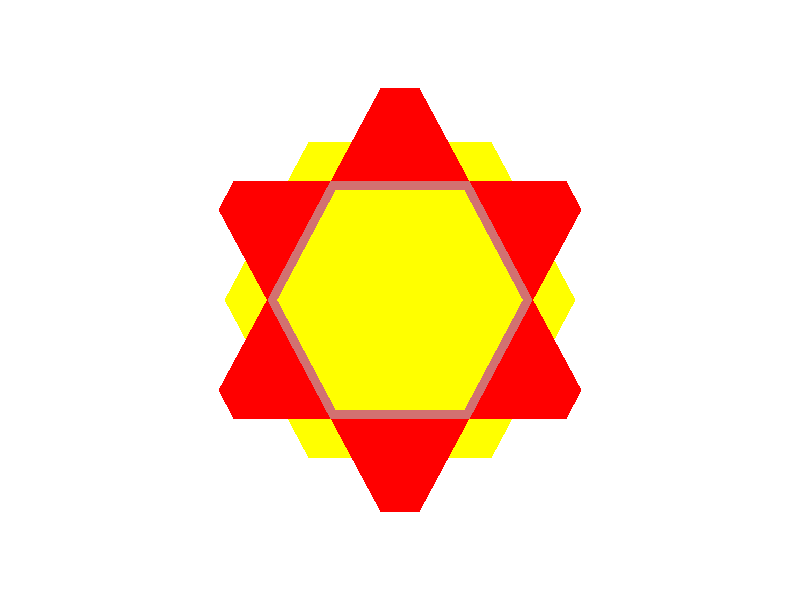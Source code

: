 #include"colors.inc"      
#include"textures.inc"

/*
// Camara
camera { 
	// page 5 vision 
	 location <8,10,-5>
	 look_at <4,3,5>
	//page 6 vision front
	location <4,14,4>
	look_at <4,0,4>
	
	//page 6 vision vertical
	//location <-6,4,-1>
	//look_at <3,3,5>
}
// Punto de luz
light_source{
 <5,5, -5> 
 color rgb <1,1,1>
}
*/

camera {
	location <-0,15,0>
	look_at <0, 0, 0>
}

background {color White}
light_source{
<0,5, -5>
color rgb<1,1,1>
}

#local hexagone_out = prism {
	0, // sweep the following shape from here ...
    	3.9, // ... up through here
    	7, // the number of points making up the shape ...
     	 <2.61,4.51>, <-2.61,4.51>, <-5,0>, <-2.61, -4.51>, <2.61,-4.51>, <5,0>, <2.61,4.51>
     	scale<0.84,0,0.87>
    	pigment { Red}
}

#local hexagone_int = prism {
	0, // sweep the following shape from here ...
    	3, // ... up through here
    	7, // the number of points making up the shape ...
     	<2.61,4.51>, <-2.61,4.51>, <-5,0>, <-2.61, -4.51>, <2.61,-4.51>, <5,0>, <2.61,4.51>
      scale<0.49,0,0.49>
      translate<0,1,0>
    	pigment { Brown}
}

#local hexagone_base = prism {
	0, // sweep the following shape from here ...
    	3, // ... up through here
    	7, // the number of points making up the shape ...
      <2.61,4.51>, <-2.61,4.51>, <-5,0>, <-2.61, -4.51>, <2.61,-4.51>, <5,0>, <2.61,4.51>
     	scale<0.7,0,0.7>
    	pigment { Yellow}
}

#local triangule_first =  prism {
    0, // sweep the following shape from here ...
    4, // ... up through here
    3, // this number of points making up the shape ...
   <0, -2.05> , <-3.64,4.75> , <3.64,4.75> 
   translate<0,0,-2.54>
    pigment { Black}
}

#local triangule_second =  prism {
    0, // sweep the following shape from here ...
    4, // ... up through here
    3, // the number of points making up the shape ...
   <0, -2.05> , <-3.64,4.75> , <3.64,4.75> 
   translate<0,0,-2.54>
   rotate <180,0,180>
   pigment { Green}
}

#local star = merge{
	object{triangule_first}
	object{triangule_second}
}

#local star_intersect_hexagone = intersection {
	object{hexagone_out}
	object{star}
}

#local star_with_hexagone = difference {
 	object{star_intersect_hexagone}
 	object{hexagone_int}
 }

//hexagone_out
//hexagone_int
hexagone_base
//triangule_first
//triangule_second
//star
//star_intersect_hexagone
star_with_hexagone

  #local hexagono_externo =  prism {
    0, // sweep the following shape from here ...
    4.8, // ... up through here
    7, // the number of points making up the shape ...
     <8,10>, <2,10>, <-0.8,5>, <2.1,-0.2>, <8.1, -0.2>, <10.8,5>, <8,10>
    pigment { Clear}
    texture{Glass3}
    scale<0.57,0,0.57>
    translate<1.6,0,1.66>
  }
  
    #local hexagono_vacio =  prism {
    0, // sweep the following shape from here ...
    4.82, // ... up through here
    7, // the number of points making up the shape ...
    <8,10>, <2,10>, <-0.8,5>, <2.1,-0.2>, <8.1, -0.2>, <10.8,5>, <8,10>
    pigment { Clear}
    texture{Glass3}
    scale<0.33,0,0.33>
    translate<2.85,0,2.9>
  }
  
      #local hexagono_abajo =  prism {
    0, // sweep the following shape from here ...
    3.3, // ... up through here
    7, // the number of points making up the shape ...
    <8,10>, <2,10>, <0,5>, <2,0>, <8, 0>, <10,5>, <8,10>
    pigment { Clear}
    texture{Glass3}
    scale<0.5,0,0.45>
    translate<2,0.5,2.25>
  }
  
  #local triangulo_1 =  prism {
    0, // sweep the following shape from here ...
    4.81, // ... up through here
    3, // the number of points making up the shape ...
   <0, 2.15> , <4,9> , <8,2.15> 
    pigment { Clear}
    texture{Glass3}
    scale<0.72,0,0.74>
    translate<1.62,0,1.25>
  }

  #local triangulo_2 =  prism {
    0, // sweep the following shape from here ...
    4.3, // ... up through here 
    3, // the number of points making up the shape ...
   <0,6.7>, <8,6.7>,<4,-0.2>
    pigment { Clear}
    texture{Glass3}
    scale<0.72,0,0.74>
    translate<1.62,0,1.25>
  }
  
#local estrella = merge{
	object{triangulo_1}
	object{triangulo_2}
	
	}
	
#local estrella_sin_pico = intersection {
	object{hexagono_externo}
	object{estrella}
	}
 
 #local estrella_con_hueco = difference {
 	object{estrella_sin_pico}
 	object{hexagono_vacio}
 	}
 	
#declare estrella_final = merge{
	object{estrella_con_hueco}
	object{hexagono_abajo}
	
	}

